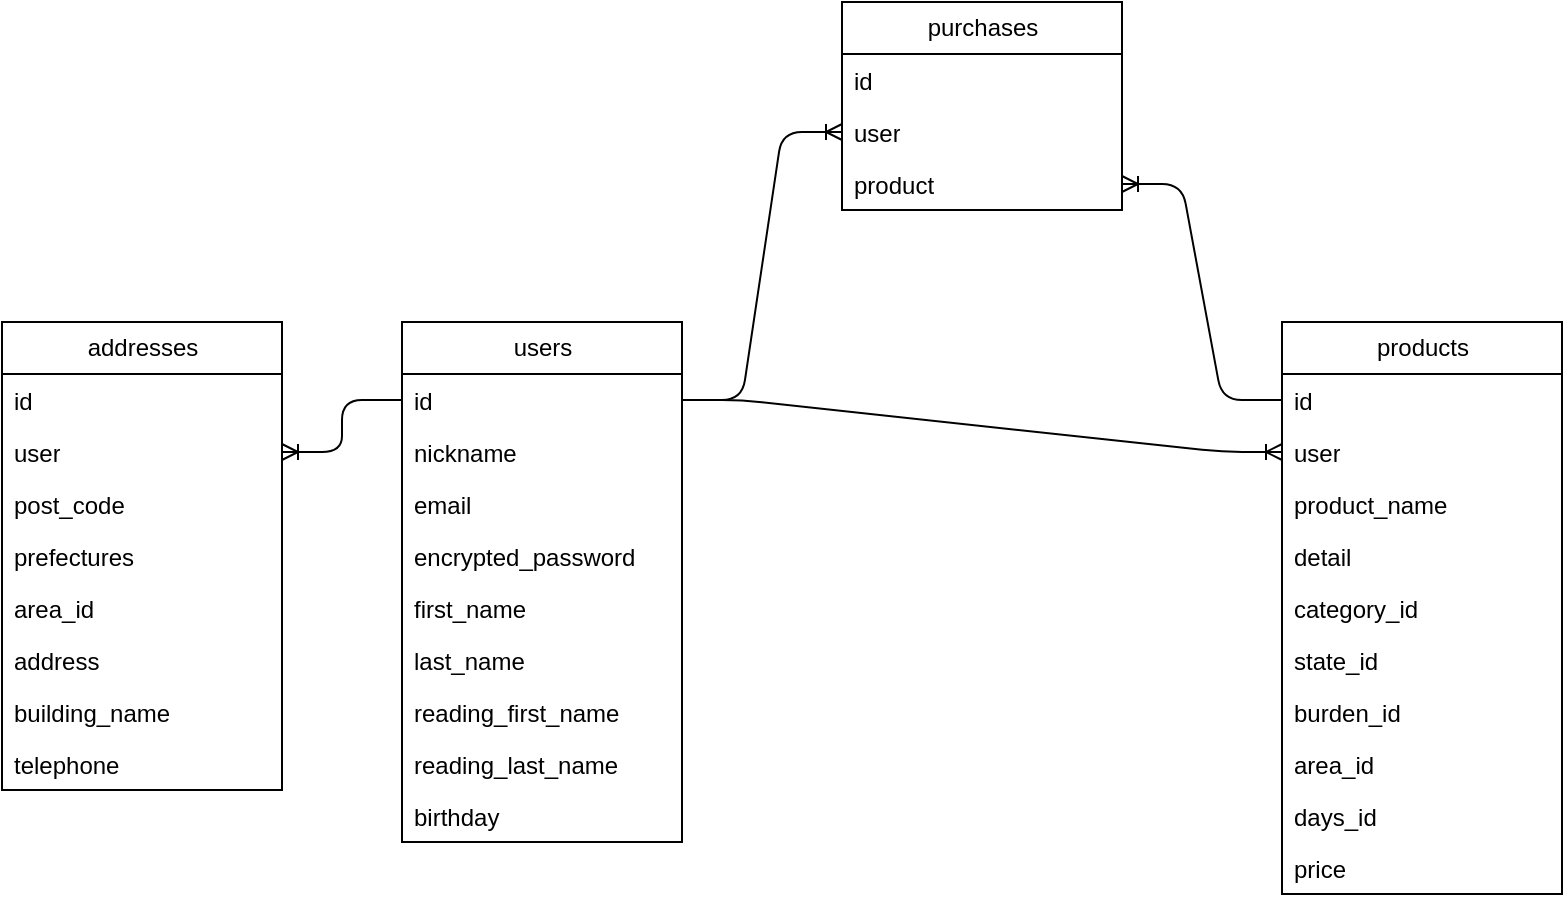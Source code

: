 <mxfile>
    <diagram id="3DvCZh7RStZhjM1xpnDC" name="ページ1">
        <mxGraphModel dx="866" dy="632" grid="1" gridSize="10" guides="1" tooltips="1" connect="1" arrows="1" fold="1" page="1" pageScale="1" pageWidth="827" pageHeight="1169" math="0" shadow="0">
            <root>
                <mxCell id="0"/>
                <mxCell id="1" parent="0"/>
                <mxCell id="3" value="users" style="swimlane;fontStyle=0;childLayout=stackLayout;horizontal=1;startSize=26;fillColor=none;horizontalStack=0;resizeParent=1;resizeParentMax=0;resizeLast=0;collapsible=1;marginBottom=0;html=1;" parent="1" vertex="1">
                    <mxGeometry x="210" y="200" width="140" height="260" as="geometry"/>
                </mxCell>
                <mxCell id="7" value="id&lt;br&gt;" style="text;strokeColor=none;fillColor=none;align=left;verticalAlign=top;spacingLeft=4;spacingRight=4;overflow=hidden;rotatable=0;points=[[0,0.5],[1,0.5]];portConstraint=eastwest;whiteSpace=wrap;html=1;" parent="3" vertex="1">
                    <mxGeometry y="26" width="140" height="26" as="geometry"/>
                </mxCell>
                <mxCell id="4" value="nickname" style="text;strokeColor=none;fillColor=none;align=left;verticalAlign=top;spacingLeft=4;spacingRight=4;overflow=hidden;rotatable=0;points=[[0,0.5],[1,0.5]];portConstraint=eastwest;whiteSpace=wrap;html=1;" parent="3" vertex="1">
                    <mxGeometry y="52" width="140" height="26" as="geometry"/>
                </mxCell>
                <mxCell id="5" value="email" style="text;strokeColor=none;fillColor=none;align=left;verticalAlign=top;spacingLeft=4;spacingRight=4;overflow=hidden;rotatable=0;points=[[0,0.5],[1,0.5]];portConstraint=eastwest;whiteSpace=wrap;html=1;" parent="3" vertex="1">
                    <mxGeometry y="78" width="140" height="26" as="geometry"/>
                </mxCell>
                <mxCell id="6" value="encrypted_password" style="text;strokeColor=none;fillColor=none;align=left;verticalAlign=top;spacingLeft=4;spacingRight=4;overflow=hidden;rotatable=0;points=[[0,0.5],[1,0.5]];portConstraint=eastwest;whiteSpace=wrap;html=1;" parent="3" vertex="1">
                    <mxGeometry y="104" width="140" height="26" as="geometry"/>
                </mxCell>
                <mxCell id="24" value="first_name" style="text;strokeColor=none;fillColor=none;align=left;verticalAlign=top;spacingLeft=4;spacingRight=4;overflow=hidden;rotatable=0;points=[[0,0.5],[1,0.5]];portConstraint=eastwest;whiteSpace=wrap;html=1;" parent="3" vertex="1">
                    <mxGeometry y="130" width="140" height="26" as="geometry"/>
                </mxCell>
                <mxCell id="25" value="last_name" style="text;strokeColor=none;fillColor=none;align=left;verticalAlign=top;spacingLeft=4;spacingRight=4;overflow=hidden;rotatable=0;points=[[0,0.5],[1,0.5]];portConstraint=eastwest;whiteSpace=wrap;html=1;" parent="3" vertex="1">
                    <mxGeometry y="156" width="140" height="26" as="geometry"/>
                </mxCell>
                <mxCell id="27" value="reading_first_name" style="text;strokeColor=none;fillColor=none;align=left;verticalAlign=top;spacingLeft=4;spacingRight=4;overflow=hidden;rotatable=0;points=[[0,0.5],[1,0.5]];portConstraint=eastwest;whiteSpace=wrap;html=1;" parent="3" vertex="1">
                    <mxGeometry y="182" width="140" height="26" as="geometry"/>
                </mxCell>
                <mxCell id="26" value="reading_last_name" style="text;strokeColor=none;fillColor=none;align=left;verticalAlign=top;spacingLeft=4;spacingRight=4;overflow=hidden;rotatable=0;points=[[0,0.5],[1,0.5]];portConstraint=eastwest;whiteSpace=wrap;html=1;" parent="3" vertex="1">
                    <mxGeometry y="208" width="140" height="26" as="geometry"/>
                </mxCell>
                <mxCell id="28" value="birthday" style="text;strokeColor=none;fillColor=none;align=left;verticalAlign=top;spacingLeft=4;spacingRight=4;overflow=hidden;rotatable=0;points=[[0,0.5],[1,0.5]];portConstraint=eastwest;whiteSpace=wrap;html=1;" parent="3" vertex="1">
                    <mxGeometry y="234" width="140" height="26" as="geometry"/>
                </mxCell>
                <mxCell id="8" value="products" style="swimlane;fontStyle=0;childLayout=stackLayout;horizontal=1;startSize=26;fillColor=none;horizontalStack=0;resizeParent=1;resizeParentMax=0;resizeLast=0;collapsible=1;marginBottom=0;html=1;" parent="1" vertex="1">
                    <mxGeometry x="650" y="200" width="140" height="286" as="geometry"/>
                </mxCell>
                <mxCell id="9" value="id&lt;br&gt;" style="text;strokeColor=none;fillColor=none;align=left;verticalAlign=top;spacingLeft=4;spacingRight=4;overflow=hidden;rotatable=0;points=[[0,0.5],[1,0.5]];portConstraint=eastwest;whiteSpace=wrap;html=1;" parent="8" vertex="1">
                    <mxGeometry y="26" width="140" height="26" as="geometry"/>
                </mxCell>
                <mxCell id="10" value="user&lt;br&gt;" style="text;strokeColor=none;fillColor=none;align=left;verticalAlign=top;spacingLeft=4;spacingRight=4;overflow=hidden;rotatable=0;points=[[0,0.5],[1,0.5]];portConstraint=eastwest;whiteSpace=wrap;html=1;" parent="8" vertex="1">
                    <mxGeometry y="52" width="140" height="26" as="geometry"/>
                </mxCell>
                <mxCell id="11" value="product_name" style="text;strokeColor=none;fillColor=none;align=left;verticalAlign=top;spacingLeft=4;spacingRight=4;overflow=hidden;rotatable=0;points=[[0,0.5],[1,0.5]];portConstraint=eastwest;whiteSpace=wrap;html=1;" parent="8" vertex="1">
                    <mxGeometry y="78" width="140" height="26" as="geometry"/>
                </mxCell>
                <mxCell id="31" value="detail" style="text;strokeColor=none;fillColor=none;align=left;verticalAlign=top;spacingLeft=4;spacingRight=4;overflow=hidden;rotatable=0;points=[[0,0.5],[1,0.5]];portConstraint=eastwest;whiteSpace=wrap;html=1;" parent="8" vertex="1">
                    <mxGeometry y="104" width="140" height="26" as="geometry"/>
                </mxCell>
                <mxCell id="32" value="category_id" style="text;strokeColor=none;fillColor=none;align=left;verticalAlign=top;spacingLeft=4;spacingRight=4;overflow=hidden;rotatable=0;points=[[0,0.5],[1,0.5]];portConstraint=eastwest;whiteSpace=wrap;html=1;" parent="8" vertex="1">
                    <mxGeometry y="130" width="140" height="26" as="geometry"/>
                </mxCell>
                <mxCell id="30" value="state_id" style="text;strokeColor=none;fillColor=none;align=left;verticalAlign=top;spacingLeft=4;spacingRight=4;overflow=hidden;rotatable=0;points=[[0,0.5],[1,0.5]];portConstraint=eastwest;whiteSpace=wrap;html=1;" parent="8" vertex="1">
                    <mxGeometry y="156" width="140" height="26" as="geometry"/>
                </mxCell>
                <mxCell id="33" value="burden_id" style="text;strokeColor=none;fillColor=none;align=left;verticalAlign=top;spacingLeft=4;spacingRight=4;overflow=hidden;rotatable=0;points=[[0,0.5],[1,0.5]];portConstraint=eastwest;whiteSpace=wrap;html=1;" parent="8" vertex="1">
                    <mxGeometry y="182" width="140" height="26" as="geometry"/>
                </mxCell>
                <mxCell id="35" value="area_id" style="text;strokeColor=none;fillColor=none;align=left;verticalAlign=top;spacingLeft=4;spacingRight=4;overflow=hidden;rotatable=0;points=[[0,0.5],[1,0.5]];portConstraint=eastwest;whiteSpace=wrap;html=1;" parent="8" vertex="1">
                    <mxGeometry y="208" width="140" height="26" as="geometry"/>
                </mxCell>
                <mxCell id="34" value="days_id" style="text;strokeColor=none;fillColor=none;align=left;verticalAlign=top;spacingLeft=4;spacingRight=4;overflow=hidden;rotatable=0;points=[[0,0.5],[1,0.5]];portConstraint=eastwest;whiteSpace=wrap;html=1;" parent="8" vertex="1">
                    <mxGeometry y="234" width="140" height="26" as="geometry"/>
                </mxCell>
                <mxCell id="21" value="price" style="text;strokeColor=none;fillColor=none;align=left;verticalAlign=top;spacingLeft=4;spacingRight=4;overflow=hidden;rotatable=0;points=[[0,0.5],[1,0.5]];portConstraint=eastwest;whiteSpace=wrap;html=1;" parent="8" vertex="1">
                    <mxGeometry y="260" width="140" height="26" as="geometry"/>
                </mxCell>
                <mxCell id="12" value="purchases" style="swimlane;fontStyle=0;childLayout=stackLayout;horizontal=1;startSize=26;fillColor=none;horizontalStack=0;resizeParent=1;resizeParentMax=0;resizeLast=0;collapsible=1;marginBottom=0;html=1;" parent="1" vertex="1">
                    <mxGeometry x="430" y="40" width="140" height="104" as="geometry"/>
                </mxCell>
                <mxCell id="13" value="id" style="text;strokeColor=none;fillColor=none;align=left;verticalAlign=top;spacingLeft=4;spacingRight=4;overflow=hidden;rotatable=0;points=[[0,0.5],[1,0.5]];portConstraint=eastwest;whiteSpace=wrap;html=1;" parent="12" vertex="1">
                    <mxGeometry y="26" width="140" height="26" as="geometry"/>
                </mxCell>
                <mxCell id="15" value="user" style="text;strokeColor=none;fillColor=none;align=left;verticalAlign=top;spacingLeft=4;spacingRight=4;overflow=hidden;rotatable=0;points=[[0,0.5],[1,0.5]];portConstraint=eastwest;whiteSpace=wrap;html=1;" parent="12" vertex="1">
                    <mxGeometry y="52" width="140" height="26" as="geometry"/>
                </mxCell>
                <mxCell id="40" value="product" style="text;strokeColor=none;fillColor=none;align=left;verticalAlign=top;spacingLeft=4;spacingRight=4;overflow=hidden;rotatable=0;points=[[0,0.5],[1,0.5]];portConstraint=eastwest;whiteSpace=wrap;html=1;" parent="12" vertex="1">
                    <mxGeometry y="78" width="140" height="26" as="geometry"/>
                </mxCell>
                <mxCell id="45" value="" style="edgeStyle=entityRelationEdgeStyle;fontSize=12;html=1;endArrow=ERoneToMany;entryX=0;entryY=0.5;entryDx=0;entryDy=0;" edge="1" parent="1" source="7" target="10">
                    <mxGeometry width="100" height="100" relative="1" as="geometry">
                        <mxPoint x="290" y="160" as="sourcePoint"/>
                        <mxPoint x="380" y="60" as="targetPoint"/>
                    </mxGeometry>
                </mxCell>
                <mxCell id="16" value="addresses" style="swimlane;fontStyle=0;childLayout=stackLayout;horizontal=1;startSize=26;fillColor=none;horizontalStack=0;resizeParent=1;resizeParentMax=0;resizeLast=0;collapsible=1;marginBottom=0;html=1;" parent="1" vertex="1">
                    <mxGeometry x="10" y="200" width="140" height="234" as="geometry"/>
                </mxCell>
                <mxCell id="42" value="id" style="text;strokeColor=none;fillColor=none;align=left;verticalAlign=top;spacingLeft=4;spacingRight=4;overflow=hidden;rotatable=0;points=[[0,0.5],[1,0.5]];portConstraint=eastwest;whiteSpace=wrap;html=1;" parent="16" vertex="1">
                    <mxGeometry y="26" width="140" height="26" as="geometry"/>
                </mxCell>
                <mxCell id="44" value="user" style="text;strokeColor=none;fillColor=none;align=left;verticalAlign=top;spacingLeft=4;spacingRight=4;overflow=hidden;rotatable=0;points=[[0,0.5],[1,0.5]];portConstraint=eastwest;whiteSpace=wrap;html=1;" parent="16" vertex="1">
                    <mxGeometry y="52" width="140" height="26" as="geometry"/>
                </mxCell>
                <mxCell id="17" value="post_code" style="text;strokeColor=none;fillColor=none;align=left;verticalAlign=top;spacingLeft=4;spacingRight=4;overflow=hidden;rotatable=0;points=[[0,0.5],[1,0.5]];portConstraint=eastwest;whiteSpace=wrap;html=1;" parent="16" vertex="1">
                    <mxGeometry y="78" width="140" height="26" as="geometry"/>
                </mxCell>
                <mxCell id="18" value="prefectures" style="text;strokeColor=none;fillColor=none;align=left;verticalAlign=top;spacingLeft=4;spacingRight=4;overflow=hidden;rotatable=0;points=[[0,0.5],[1,0.5]];portConstraint=eastwest;whiteSpace=wrap;html=1;" parent="16" vertex="1">
                    <mxGeometry y="104" width="140" height="26" as="geometry"/>
                </mxCell>
                <mxCell id="19" value="area_id" style="text;strokeColor=none;fillColor=none;align=left;verticalAlign=top;spacingLeft=4;spacingRight=4;overflow=hidden;rotatable=0;points=[[0,0.5],[1,0.5]];portConstraint=eastwest;whiteSpace=wrap;html=1;" parent="16" vertex="1">
                    <mxGeometry y="130" width="140" height="26" as="geometry"/>
                </mxCell>
                <mxCell id="36" value="address" style="text;strokeColor=none;fillColor=none;align=left;verticalAlign=top;spacingLeft=4;spacingRight=4;overflow=hidden;rotatable=0;points=[[0,0.5],[1,0.5]];portConstraint=eastwest;whiteSpace=wrap;html=1;" parent="16" vertex="1">
                    <mxGeometry y="156" width="140" height="26" as="geometry"/>
                </mxCell>
                <mxCell id="39" value="building_name" style="text;strokeColor=none;fillColor=none;align=left;verticalAlign=top;spacingLeft=4;spacingRight=4;overflow=hidden;rotatable=0;points=[[0,0.5],[1,0.5]];portConstraint=eastwest;whiteSpace=wrap;html=1;" parent="16" vertex="1">
                    <mxGeometry y="182" width="140" height="26" as="geometry"/>
                </mxCell>
                <mxCell id="41" value="telephone" style="text;strokeColor=none;fillColor=none;align=left;verticalAlign=top;spacingLeft=4;spacingRight=4;overflow=hidden;rotatable=0;points=[[0,0.5],[1,0.5]];portConstraint=eastwest;whiteSpace=wrap;html=1;" parent="16" vertex="1">
                    <mxGeometry y="208" width="140" height="26" as="geometry"/>
                </mxCell>
                <mxCell id="46" value="" style="edgeStyle=entityRelationEdgeStyle;fontSize=12;html=1;endArrow=ERoneToMany;entryX=1;entryY=0.5;entryDx=0;entryDy=0;exitX=0;exitY=0.5;exitDx=0;exitDy=0;" edge="1" parent="1" source="7" target="44">
                    <mxGeometry width="100" height="100" relative="1" as="geometry">
                        <mxPoint x="260" y="159" as="sourcePoint"/>
                        <mxPoint x="260" y="370" as="targetPoint"/>
                    </mxGeometry>
                </mxCell>
                <mxCell id="47" value="" style="edgeStyle=entityRelationEdgeStyle;fontSize=12;html=1;endArrow=ERoneToMany;exitX=1;exitY=0.5;exitDx=0;exitDy=0;" edge="1" parent="1" source="7" target="15">
                    <mxGeometry width="100" height="100" relative="1" as="geometry">
                        <mxPoint x="630" y="350" as="sourcePoint"/>
                        <mxPoint x="730" y="250" as="targetPoint"/>
                    </mxGeometry>
                </mxCell>
                <mxCell id="48" value="" style="edgeStyle=entityRelationEdgeStyle;fontSize=12;html=1;endArrow=ERoneToMany;entryX=1;entryY=0.5;entryDx=0;entryDy=0;exitX=0;exitY=0.5;exitDx=0;exitDy=0;" edge="1" parent="1" source="9" target="40">
                    <mxGeometry width="100" height="100" relative="1" as="geometry">
                        <mxPoint x="330" y="540" as="sourcePoint"/>
                        <mxPoint x="430" y="440" as="targetPoint"/>
                    </mxGeometry>
                </mxCell>
            </root>
        </mxGraphModel>
    </diagram>
</mxfile>